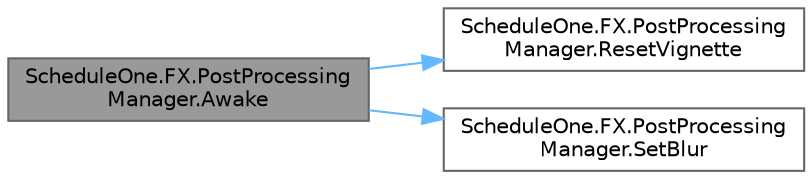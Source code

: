 digraph "ScheduleOne.FX.PostProcessingManager.Awake"
{
 // LATEX_PDF_SIZE
  bgcolor="transparent";
  edge [fontname=Helvetica,fontsize=10,labelfontname=Helvetica,labelfontsize=10];
  node [fontname=Helvetica,fontsize=10,shape=box,height=0.2,width=0.4];
  rankdir="LR";
  Node1 [id="Node000001",label="ScheduleOne.FX.PostProcessing\lManager.Awake",height=0.2,width=0.4,color="gray40", fillcolor="grey60", style="filled", fontcolor="black",tooltip=" "];
  Node1 -> Node2 [id="edge1_Node000001_Node000002",color="steelblue1",style="solid",tooltip=" "];
  Node2 [id="Node000002",label="ScheduleOne.FX.PostProcessing\lManager.ResetVignette",height=0.2,width=0.4,color="grey40", fillcolor="white", style="filled",URL="$class_schedule_one_1_1_f_x_1_1_post_processing_manager.html#a44c7eec56df94b8184fa0d985ead68dc",tooltip=" "];
  Node1 -> Node3 [id="edge2_Node000001_Node000003",color="steelblue1",style="solid",tooltip=" "];
  Node3 [id="Node000003",label="ScheduleOne.FX.PostProcessing\lManager.SetBlur",height=0.2,width=0.4,color="grey40", fillcolor="white", style="filled",URL="$class_schedule_one_1_1_f_x_1_1_post_processing_manager.html#a533dd1a059680ad24a972f08f8f492eb",tooltip=" "];
}
